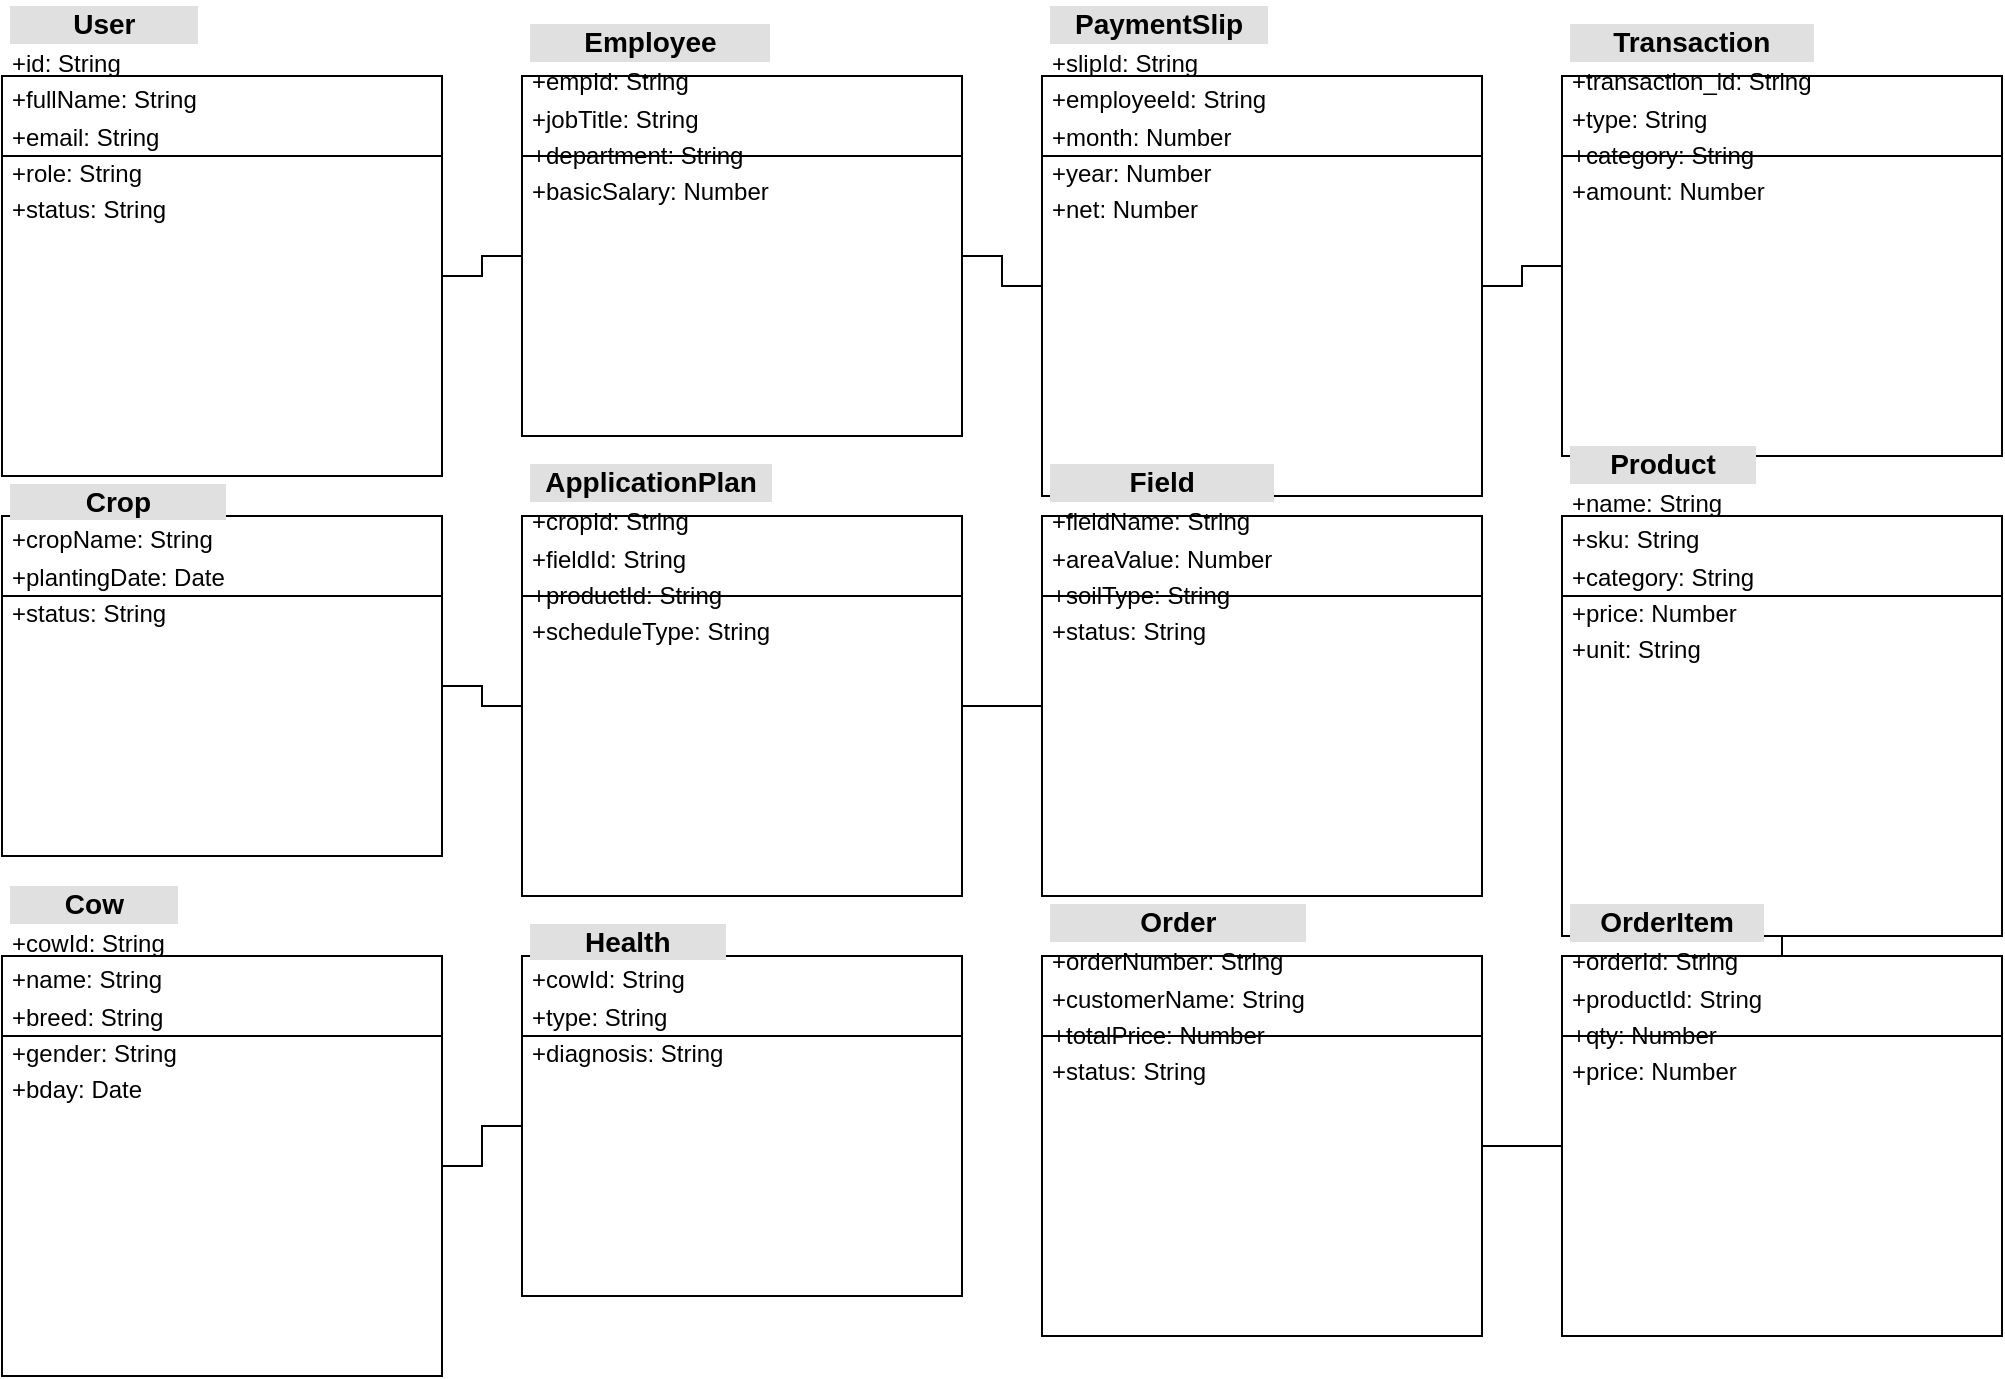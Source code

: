 <mxfile>
  <diagram name="SmartFarm ERD" id="smartfarm-erd">
    <mxGraphModel dx="2000" dy="1600" grid="1" gridSize="10" guides="1" tooltips="1" connect="1" arrows="1" fold="1" page="1" pageScale="1" pageWidth="827" pageHeight="1169" math="0" shadow="0">
      <root>
        <mxCell id="0"/>
        <mxCell id="1" parent="0"/>
        <mxCell id="user" value="&lt;table&gt;&lt;tr&gt;&lt;td style=&quot;font-weight:bold;font-size:14px;background-color:#E0E0E0;text-align:center;&quot;&gt;User&lt;/td&gt;&lt;/tr&gt;&lt;tr&gt;&lt;td style=&quot;text-align:left;&quot;&gt;+id: String&lt;/td&gt;&lt;/tr&gt;&lt;tr&gt;&lt;td style=&quot;text-align:left;&quot;&gt;+fullName: String&lt;/td&gt;&lt;/tr&gt;&lt;tr&gt;&lt;td style=&quot;text-align:left;&quot;&gt;+email: String&lt;/td&gt;&lt;/tr&gt;&lt;tr&gt;&lt;td style=&quot;text-align:left;&quot;&gt;+role: String&lt;/td&gt;&lt;/tr&gt;&lt;tr&gt;&lt;td style=&quot;text-align:left;&quot;&gt;+status: String&lt;/td&gt;&lt;/tr&gt;&lt;/table&gt;" style="shape=table;html=1;whiteSpace=wrap;strokeColor=#000000;fillColor=#FFFFFF;fontSize=12;align=left;" vertex="1" parent="1">
          <mxGeometry x="60" y="40" width="220" height="200" as="geometry"/>
        </mxCell>
        <mxCell id="employee" value="&lt;table&gt;&lt;tr&gt;&lt;td style=&quot;font-weight:bold;font-size:14px;background-color:#E0E0E0;text-align:center;&quot;&gt;Employee&lt;/td&gt;&lt;/tr&gt;&lt;tr&gt;&lt;td style=&quot;text-align:left;&quot;&gt;+empId: String&lt;/td&gt;&lt;/tr&gt;&lt;tr&gt;&lt;td style=&quot;text-align:left;&quot;&gt;+jobTitle: String&lt;/td&gt;&lt;/tr&gt;&lt;tr&gt;&lt;td style=&quot;text-align:left;&quot;&gt;+department: String&lt;/td&gt;&lt;/tr&gt;&lt;tr&gt;&lt;td style=&quot;text-align:left;&quot;&gt;+basicSalary: Number&lt;/td&gt;&lt;/tr&gt;&lt;/table&gt;" style="shape=table;html=1;whiteSpace=wrap;strokeColor=#000000;fillColor=#FFFFFF;fontSize=12;align=left;" vertex="1" parent="1">
          <mxGeometry x="320" y="40" width="220" height="180" as="geometry"/>
        </mxCell>
        <mxCell id="paymentSlip" value="&lt;table&gt;&lt;tr&gt;&lt;td style=&quot;font-weight:bold;font-size:14px;background-color:#E0E0E0;text-align:center;&quot;&gt;PaymentSlip&lt;/td&gt;&lt;/tr&gt;&lt;tr&gt;&lt;td style=&quot;text-align:left;&quot;&gt;+slipId: String&lt;/td&gt;&lt;/tr&gt;&lt;tr&gt;&lt;td style=&quot;text-align:left;&quot;&gt;+employeeId: String&lt;/td&gt;&lt;/tr&gt;&lt;tr&gt;&lt;td style=&quot;text-align:left;&quot;&gt;+month: Number&lt;/td&gt;&lt;/tr&gt;&lt;tr&gt;&lt;td style=&quot;text-align:left;&quot;&gt;+year: Number&lt;/td&gt;&lt;/tr&gt;&lt;tr&gt;&lt;td style=&quot;text-align:left;&quot;&gt;+net: Number&lt;/td&gt;&lt;/tr&gt;&lt;/table&gt;" style="shape=table;html=1;whiteSpace=wrap;strokeColor=#000000;fillColor=#FFFFFF;fontSize=12;align=left;" vertex="1" parent="1">
          <mxGeometry x="580" y="40" width="220" height="210" as="geometry"/>
        </mxCell>
        <mxCell id="transaction" value="&lt;table&gt;&lt;tr&gt;&lt;td style=&quot;font-weight:bold;font-size:14px;background-color:#E0E0E0;text-align:center;&quot;&gt;Transaction&lt;/td&gt;&lt;/tr&gt;&lt;tr&gt;&lt;td style=&quot;text-align:left;&quot;&gt;+transaction_id: String&lt;/td&gt;&lt;/tr&gt;&lt;tr&gt;&lt;td style=&quot;text-align:left;&quot;&gt;+type: String&lt;/td&gt;&lt;/tr&gt;&lt;tr&gt;&lt;td style=&quot;text-align:left;&quot;&gt;+category: String&lt;/td&gt;&lt;/tr&gt;&lt;tr&gt;&lt;td style=&quot;text-align:left;&quot;&gt;+amount: Number&lt;/td&gt;&lt;/tr&gt;&lt;/table&gt;" style="shape=table;html=1;whiteSpace=wrap;strokeColor=#000000;fillColor=#FFFFFF;fontSize=12;align=left;" vertex="1" parent="1">
          <mxGeometry x="840" y="40" width="220" height="190" as="geometry"/>
        </mxCell>
        <mxCell id="crop" value="&lt;table&gt;&lt;tr&gt;&lt;td style=&quot;font-weight:bold;font-size:14px;background-color:#E0E0E0;text-align:center;&quot;&gt;Crop&lt;/td&gt;&lt;/tr&gt;&lt;tr&gt;&lt;td style=&quot;text-align:left;&quot;&gt;+cropName: String&lt;/td&gt;&lt;/tr&gt;&lt;tr&gt;&lt;td style=&quot;text-align:left;&quot;&gt;+plantingDate: Date&lt;/td&gt;&lt;/tr&gt;&lt;tr&gt;&lt;td style=&quot;text-align:left;&quot;&gt;+status: String&lt;/td&gt;&lt;/tr&gt;&lt;/table&gt;" style="shape=table;html=1;whiteSpace=wrap;strokeColor=#000000;fillColor=#FFFFFF;fontSize=12;align=left;" vertex="1" parent="1">
          <mxGeometry x="60" y="260" width="220" height="170" as="geometry"/>
        </mxCell>
        <mxCell id="applicationPlan" value="&lt;table&gt;&lt;tr&gt;&lt;td style=&quot;font-weight:bold;font-size:14px;background-color:#E0E0E0;text-align:center;&quot;&gt;ApplicationPlan&lt;/td&gt;&lt;/tr&gt;&lt;tr&gt;&lt;td style=&quot;text-align:left;&quot;&gt;+cropId: String&lt;/td&gt;&lt;/tr&gt;&lt;tr&gt;&lt;td style=&quot;text-align:left;&quot;&gt;+fieldId: String&lt;/td&gt;&lt;/tr&gt;&lt;tr&gt;&lt;td style=&quot;text-align:left;&quot;&gt;+productId: String&lt;/td&gt;&lt;/tr&gt;&lt;tr&gt;&lt;td style=&quot;text-align:left;&quot;&gt;+scheduleType: String&lt;/td&gt;&lt;/tr&gt;&lt;/table&gt;" style="shape=table;html=1;whiteSpace=wrap;strokeColor=#000000;fillColor=#FFFFFF;fontSize=12;align=left;" vertex="1" parent="1">
          <mxGeometry x="320" y="260" width="220" height="190" as="geometry"/>
        </mxCell>
        <mxCell id="field" value="&lt;table&gt;&lt;tr&gt;&lt;td style=&quot;font-weight:bold;font-size:14px;background-color:#E0E0E0;text-align:center;&quot;&gt;Field&lt;/td&gt;&lt;/tr&gt;&lt;tr&gt;&lt;td style=&quot;text-align:left;&quot;&gt;+fieldName: String&lt;/td&gt;&lt;/tr&gt;&lt;tr&gt;&lt;td style=&quot;text-align:left;&quot;&gt;+areaValue: Number&lt;/td&gt;&lt;/tr&gt;&lt;tr&gt;&lt;td style=&quot;text-align:left;&quot;&gt;+soilType: String&lt;/td&gt;&lt;/tr&gt;&lt;tr&gt;&lt;td style=&quot;text-align:left;&quot;&gt;+status: String&lt;/td&gt;&lt;/tr&gt;&lt;/table&gt;" style="shape=table;html=1;whiteSpace=wrap;strokeColor=#000000;fillColor=#FFFFFF;fontSize=12;align=left;" vertex="1" parent="1">
          <mxGeometry x="580" y="260" width="220" height="190" as="geometry"/>
        </mxCell>
        <mxCell id="product" value="&lt;table&gt;&lt;tr&gt;&lt;td style=&quot;font-weight:bold;font-size:14px;background-color:#E0E0E0;text-align:center;&quot;&gt;Product&lt;/td&gt;&lt;/tr&gt;&lt;tr&gt;&lt;td style=&quot;text-align:left;&quot;&gt;+name: String&lt;/td&gt;&lt;/tr&gt;&lt;tr&gt;&lt;td style=&quot;text-align:left;&quot;&gt;+sku: String&lt;/td&gt;&lt;/tr&gt;&lt;tr&gt;&lt;td style=&quot;text-align:left;&quot;&gt;+category: String&lt;/td&gt;&lt;/tr&gt;&lt;tr&gt;&lt;td style=&quot;text-align:left;&quot;&gt;+price: Number&lt;/td&gt;&lt;/tr&gt;&lt;tr&gt;&lt;td style=&quot;text-align:left;&quot;&gt;+unit: String&lt;/td&gt;&lt;/tr&gt;&lt;/table&gt;" style="shape=table;html=1;whiteSpace=wrap;strokeColor=#000000;fillColor=#FFFFFF;fontSize=12;align=left;" vertex="1" parent="1">
          <mxGeometry x="840" y="260" width="220" height="210" as="geometry"/>
        </mxCell>
        <mxCell id="cow" value="&lt;table&gt;&lt;tr&gt;&lt;td style=&quot;font-weight:bold;font-size:14px;background-color:#E0E0E0;text-align:center;&quot;&gt;Cow&lt;/td&gt;&lt;/tr&gt;&lt;tr&gt;&lt;td style=&quot;text-align:left;&quot;&gt;+cowId: String&lt;/td&gt;&lt;/tr&gt;&lt;tr&gt;&lt;td style=&quot;text-align:left;&quot;&gt;+name: String&lt;/td&gt;&lt;/tr&gt;&lt;tr&gt;&lt;td style=&quot;text-align:left;&quot;&gt;+breed: String&lt;/td&gt;&lt;/tr&gt;&lt;tr&gt;&lt;td style=&quot;text-align:left;&quot;&gt;+gender: String&lt;/td&gt;&lt;/tr&gt;&lt;tr&gt;&lt;td style=&quot;text-align:left;&quot;&gt;+bday: Date&lt;/td&gt;&lt;/tr&gt;&lt;/table&gt;" style="shape=table;html=1;whiteSpace=wrap;strokeColor=#000000;fillColor=#FFFFFF;fontSize=12;align=left;" vertex="1" parent="1">
          <mxGeometry x="60" y="480" width="220" height="210" as="geometry"/>
        </mxCell>
        <mxCell id="health" value="&lt;table&gt;&lt;tr&gt;&lt;td style=&quot;font-weight:bold;font-size:14px;background-color:#E0E0E0;text-align:center;&quot;&gt;Health&lt;/td&gt;&lt;/tr&gt;&lt;tr&gt;&lt;td style=&quot;text-align:left;&quot;&gt;+cowId: String&lt;/td&gt;&lt;/tr&gt;&lt;tr&gt;&lt;td style=&quot;text-align:left;&quot;&gt;+type: String&lt;/td&gt;&lt;/tr&gt;&lt;tr&gt;&lt;td style=&quot;text-align:left;&quot;&gt;+diagnosis: String&lt;/td&gt;&lt;/tr&gt;&lt;/table&gt;" style="shape=table;html=1;whiteSpace=wrap;strokeColor=#000000;fillColor=#FFFFFF;fontSize=12;align=left;" vertex="1" parent="1">
          <mxGeometry x="320" y="480" width="220" height="170" as="geometry"/>
        </mxCell>
        <mxCell id="order" value="&lt;table&gt;&lt;tr&gt;&lt;td style=&quot;font-weight:bold;font-size:14px;background-color:#E0E0E0;text-align:center;&quot;&gt;Order&lt;/td&gt;&lt;/tr&gt;&lt;tr&gt;&lt;td style=&quot;text-align:left;&quot;&gt;+orderNumber: String&lt;/td&gt;&lt;/tr&gt;&lt;tr&gt;&lt;td style=&quot;text-align:left;&quot;&gt;+customerName: String&lt;/td&gt;&lt;/tr&gt;&lt;tr&gt;&lt;td style=&quot;text-align:left;&quot;&gt;+totalPrice: Number&lt;/td&gt;&lt;/tr&gt;&lt;tr&gt;&lt;td style=&quot;text-align:left;&quot;&gt;+status: String&lt;/td&gt;&lt;/tr&gt;&lt;/table&gt;" style="shape=table;html=1;whiteSpace=wrap;strokeColor=#000000;fillColor=#FFFFFF;fontSize=12;align=left;" vertex="1" parent="1">
          <mxGeometry x="580" y="480" width="220" height="190" as="geometry"/>
        </mxCell>
        <mxCell id="orderItem" value="&lt;table&gt;&lt;tr&gt;&lt;td style=&quot;font-weight:bold;font-size:14px;background-color:#E0E0E0;text-align:center;&quot;&gt;OrderItem&lt;/td&gt;&lt;/tr&gt;&lt;tr&gt;&lt;td style=&quot;text-align:left;&quot;&gt;+orderId: String&lt;/td&gt;&lt;/tr&gt;&lt;tr&gt;&lt;td style=&quot;text-align:left;&quot;&gt;+productId: String&lt;/td&gt;&lt;/tr&gt;&lt;tr&gt;&lt;td style=&quot;text-align:left;&quot;&gt;+qty: Number&lt;/td&gt;&lt;/tr&gt;&lt;tr&gt;&lt;td style=&quot;text-align:left;&quot;&gt;+price: Number&lt;/td&gt;&lt;/tr&gt;&lt;/table&gt;" style="shape=table;html=1;whiteSpace=wrap;strokeColor=#000000;fillColor=#FFFFFF;fontSize=12;align=left;" vertex="1" parent="1">
          <mxGeometry x="840" y="480" width="220" height="190" as="geometry"/>
        </mxCell>
        <mxCell id="relUserEmployee" value="" style="edgeStyle=orthogonalEdgeStyle;rounded=0;html=1;startArrow=none;endArrow=none;strokeColor=#000000;" edge="1" parent="1" source="user" target="employee">
          <mxGeometry relative="1" as="geometry"/>
        </mxCell>
        <mxCell id="relEmployeePaymentSlip" value="" style="edgeStyle=orthogonalEdgeStyle;rounded=0;html=1;startArrow=none;endArrow=crow;endFill=0;strokeColor=#000000;" edge="1" parent="1" source="employee" target="paymentSlip">
          <mxGeometry relative="1" as="geometry"/>
        </mxCell>
        <mxCell id="relPaymentSlipTransaction" value="" style="edgeStyle=orthogonalEdgeStyle;rounded=0;html=1;startArrow=none;endArrow=crow;endFill=0;strokeColor=#000000;" edge="1" parent="1" source="paymentSlip" target="transaction">
          <mxGeometry relative="1" as="geometry"/>
        </mxCell>
        <mxCell id="relCropApplicationPlan" value="" style="edgeStyle=orthogonalEdgeStyle;rounded=0;html=1;startArrow=none;endArrow=crow;endFill=0;strokeColor=#000000;" edge="1" parent="1" source="crop" target="applicationPlan">
          <mxGeometry relative="1" as="geometry"/>
        </mxCell>
        <mxCell id="relFieldApplicationPlan" value="" style="edgeStyle=orthogonalEdgeStyle;rounded=0;html=1;startArrow=none;endArrow=crow;endFill=0;strokeColor=#000000;" edge="1" parent="1" source="field" target="applicationPlan">
          <mxGeometry relative="1" as="geometry"/>
        </mxCell>
        <mxCell id="relCowHealth" value="" style="edgeStyle=orthogonalEdgeStyle;rounded=0;html=1;startArrow=none;endArrow=crow;endFill=0;strokeColor=#000000;" edge="1" parent="1" source="cow" target="health">
          <mxGeometry relative="1" as="geometry"/>
        </mxCell>
        <mxCell id="relProductOrderItem" value="" style="edgeStyle=orthogonalEdgeStyle;rounded=0;html=1;startArrow=none;endArrow=crow;endFill=0;strokeColor=#000000;" edge="1" parent="1" source="product" target="orderItem">
          <mxGeometry relative="1" as="geometry"/>
        </mxCell>
        <mxCell id="relOrderOrderItem" value="" style="edgeStyle=orthogonalEdgeStyle;rounded=0;html=1;startArrow=none;endArrow=crow;endFill=0;strokeColor=#000000;" edge="1" parent="1" source="order" target="orderItem">
          <mxGeometry relative="1" as="geometry"/>
        </mxCell>
      </root>
    </mxGraphModel>
  </diagram>
</mxfile>

